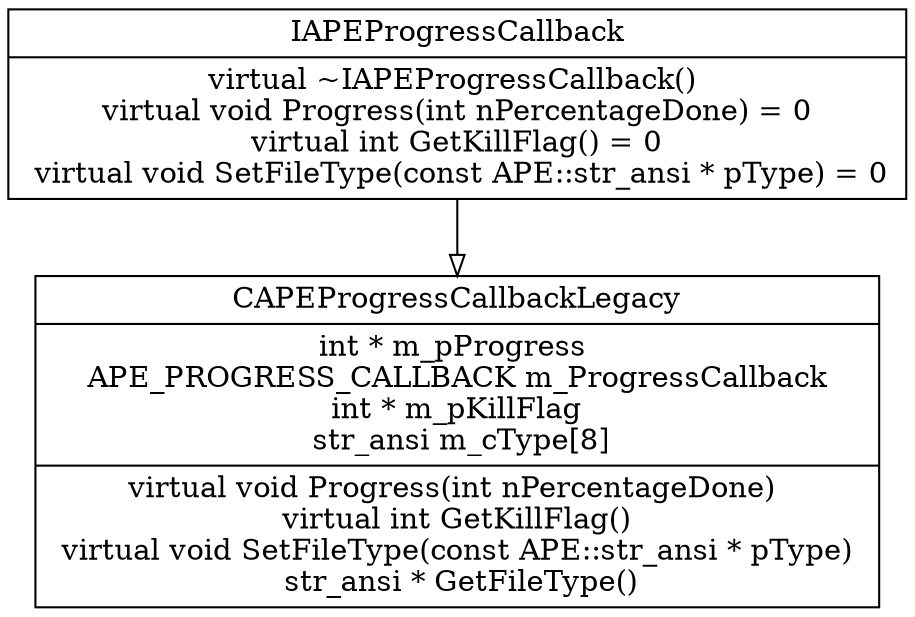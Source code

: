 digraph G{  
    edge[  
        arrowhead="empty"  
    ]  
    node[  
        shape="record"  
    ]  
    IAPEProgressCallback [  
        label="{IAPEProgressCallback|virtual ~IAPEProgressCallback() \n
        virtual void Progress(int nPercentageDone) = 0 \n
        virtual int GetKillFlag() = 0 \n
        virtual void SetFileType(const APE::str_ansi * pType) = 0}"  
    ]  
    CAPEProgressCallbackLegacy [
        label="{CAPEProgressCallbackLegacy|
        int * m_pProgress \n 
        APE_PROGRESS_CALLBACK m_ProgressCallback \n 
        int * m_pKillFlag \n 
        str_ansi m_cType[8] | 
        virtual void Progress(int nPercentageDone) \n 
        virtual int GetKillFlag() \n 
        virtual void SetFileType(const APE::str_ansi * pType) \n
        str_ansi * GetFileType()}"
    ]
    IAPEProgressCallback -> CAPEProgressCallbackLegacy
}  
